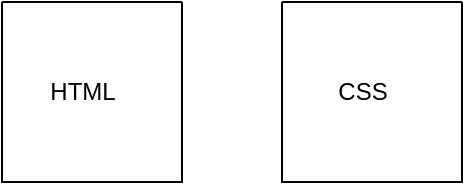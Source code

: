 <mxfile version="20.8.23" type="github">
  <diagram name="Page-1" id="o07dg4AVqxrbk9WX1n3v">
    <mxGraphModel dx="880" dy="465" grid="1" gridSize="10" guides="1" tooltips="1" connect="1" arrows="1" fold="1" page="1" pageScale="1" pageWidth="850" pageHeight="1100" math="0" shadow="0">
      <root>
        <mxCell id="0" />
        <mxCell id="1" parent="0" />
        <mxCell id="Tz2cKRC0SnkpzSGxFOoo-1" value="" style="swimlane;startSize=0;" vertex="1" parent="1">
          <mxGeometry x="380" y="200" width="90" height="90" as="geometry" />
        </mxCell>
        <mxCell id="Tz2cKRC0SnkpzSGxFOoo-3" value="HTML" style="text;html=1;align=center;verticalAlign=middle;resizable=0;points=[];autosize=1;strokeColor=none;fillColor=none;" vertex="1" parent="Tz2cKRC0SnkpzSGxFOoo-1">
          <mxGeometry x="10" y="30" width="60" height="30" as="geometry" />
        </mxCell>
        <mxCell id="Tz2cKRC0SnkpzSGxFOoo-4" value="" style="swimlane;startSize=0;" vertex="1" parent="1">
          <mxGeometry x="520" y="200" width="90" height="90" as="geometry" />
        </mxCell>
        <mxCell id="Tz2cKRC0SnkpzSGxFOoo-5" value="CSS" style="text;html=1;align=center;verticalAlign=middle;resizable=0;points=[];autosize=1;strokeColor=none;fillColor=none;" vertex="1" parent="Tz2cKRC0SnkpzSGxFOoo-4">
          <mxGeometry x="15" y="30" width="50" height="30" as="geometry" />
        </mxCell>
      </root>
    </mxGraphModel>
  </diagram>
</mxfile>
